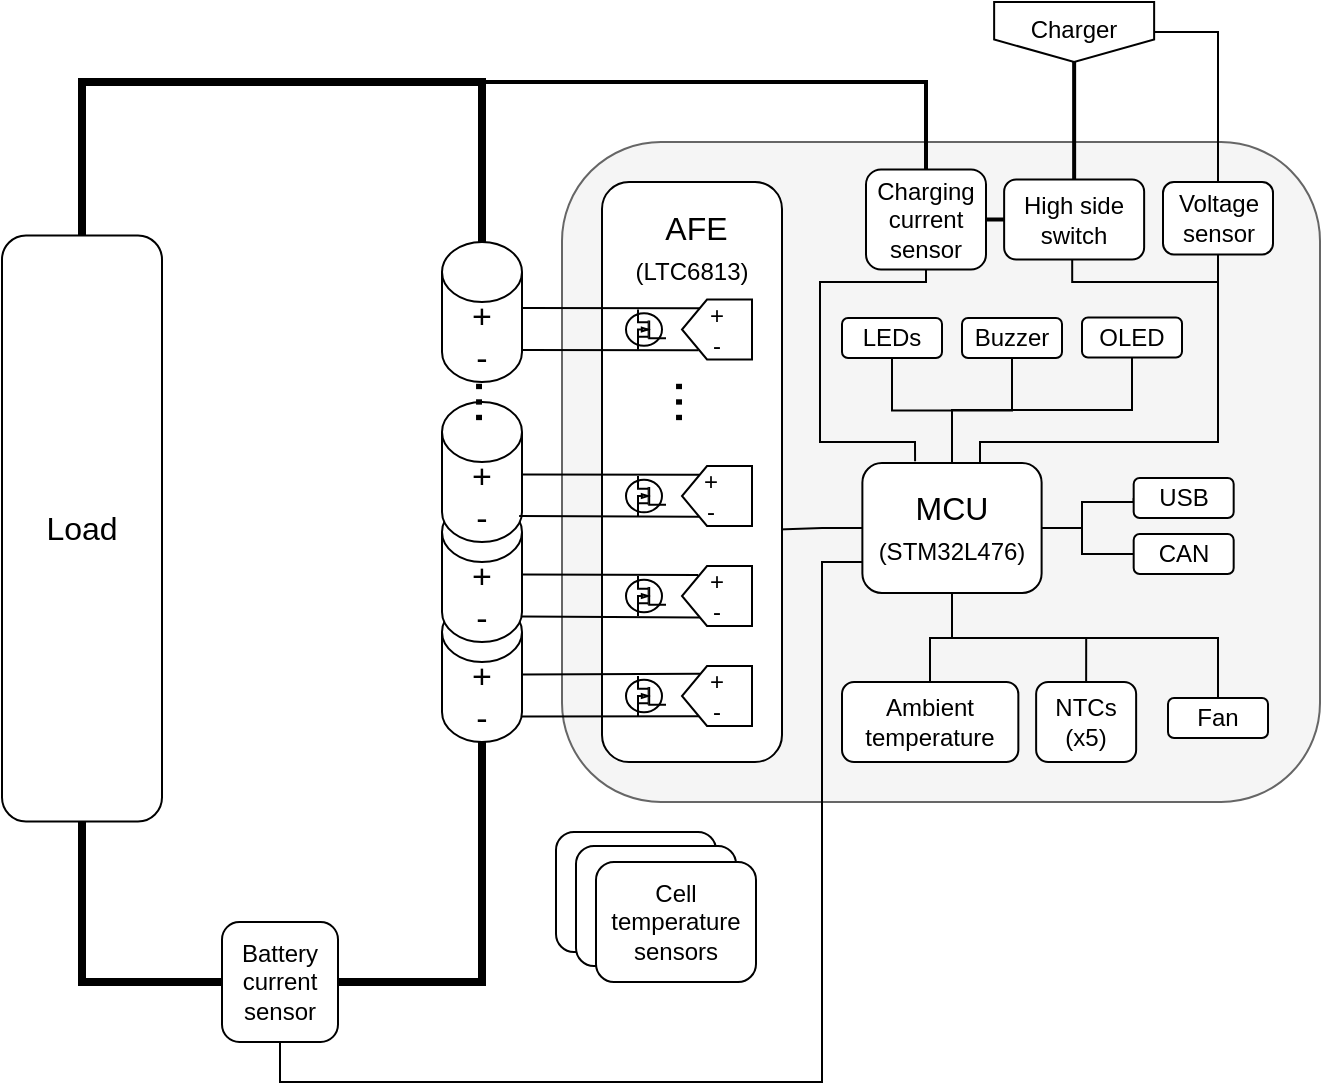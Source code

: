 <mxfile version="23.0.2" type="device">
  <diagram name="Page-1" id="EQJyJkfQMdv3somNTGk6">
    <mxGraphModel dx="1533" dy="399" grid="1" gridSize="10" guides="1" tooltips="1" connect="1" arrows="1" fold="1" page="1" pageScale="1" pageWidth="850" pageHeight="1100" math="0" shadow="0">
      <root>
        <mxCell id="0" />
        <mxCell id="1" parent="0" />
        <mxCell id="3wv0DajLx1wPOdPRmN7i-8" value="" style="rounded=1;whiteSpace=wrap;html=1;fillColor=#f5f5f5;strokeColor=#666666;fontColor=#333333;" parent="1" vertex="1">
          <mxGeometry x="10" y="170" width="379" height="330" as="geometry" />
        </mxCell>
        <mxCell id="TeZvGwJzhUlr74pMuj6Z-2" value="&lt;font style=&quot;font-size: 17px;&quot;&gt;+&lt;br style=&quot;border-color: var(--border-color);&quot;&gt;-&lt;/font&gt;" style="shape=cylinder3;whiteSpace=wrap;html=1;boundedLbl=1;backgroundOutline=1;size=15;" parent="1" vertex="1">
          <mxGeometry x="-50" y="400" width="40" height="70" as="geometry" />
        </mxCell>
        <mxCell id="TeZvGwJzhUlr74pMuj6Z-4" value="&lt;font style=&quot;font-size: 17px;&quot;&gt;+&lt;br style=&quot;border-color: var(--border-color);&quot;&gt;-&lt;/font&gt;" style="shape=cylinder3;whiteSpace=wrap;html=1;boundedLbl=1;backgroundOutline=1;size=15;" parent="1" vertex="1">
          <mxGeometry x="-50" y="350" width="40" height="70" as="geometry" />
        </mxCell>
        <mxCell id="TeZvGwJzhUlr74pMuj6Z-5" value="&lt;font style=&quot;font-size: 17px;&quot;&gt;+&lt;br style=&quot;border-color: var(--border-color);&quot;&gt;-&lt;/font&gt;" style="shape=cylinder3;whiteSpace=wrap;html=1;boundedLbl=1;backgroundOutline=1;size=15;" parent="1" vertex="1">
          <mxGeometry x="-50" y="300" width="40" height="70" as="geometry" />
        </mxCell>
        <mxCell id="TeZvGwJzhUlr74pMuj6Z-6" value="&lt;font style=&quot;font-size: 28px;&quot;&gt;...&lt;/font&gt;" style="text;html=1;strokeColor=none;fillColor=none;align=center;verticalAlign=middle;whiteSpace=wrap;rounded=0;rotation=-90;" parent="1" vertex="1">
          <mxGeometry x="-60" y="292.5" width="40" height="15" as="geometry" />
        </mxCell>
        <mxCell id="TeZvGwJzhUlr74pMuj6Z-7" value="&lt;font style=&quot;font-size: 17px;&quot;&gt;+&lt;br&gt;-&lt;/font&gt;" style="shape=cylinder3;whiteSpace=wrap;html=1;boundedLbl=1;backgroundOutline=1;size=15;" parent="1" vertex="1">
          <mxGeometry x="-50" y="220" width="40" height="70" as="geometry" />
        </mxCell>
        <mxCell id="rOv4unldxosovvvKGmgh-10" style="edgeStyle=orthogonalEdgeStyle;rounded=0;orthogonalLoop=1;jettySize=auto;html=1;entryX=0.5;entryY=1;entryDx=0;entryDy=0;endArrow=none;endFill=0;" parent="1" source="mOUoje14_cyd4yB3jaxS-1" target="PAm2uFlAgmHI_0X1vEtF-1" edge="1">
          <mxGeometry relative="1" as="geometry" />
        </mxCell>
        <mxCell id="rOv4unldxosovvvKGmgh-11" style="edgeStyle=orthogonalEdgeStyle;rounded=0;orthogonalLoop=1;jettySize=auto;html=1;endArrow=none;endFill=0;" parent="1" source="mOUoje14_cyd4yB3jaxS-1" target="R5DXyjySxLFlA9eX8ngf-1" edge="1">
          <mxGeometry relative="1" as="geometry" />
        </mxCell>
        <mxCell id="rOv4unldxosovvvKGmgh-12" style="edgeStyle=orthogonalEdgeStyle;rounded=0;orthogonalLoop=1;jettySize=auto;html=1;endArrow=none;endFill=0;exitX=1;exitY=0.5;exitDx=0;exitDy=0;entryX=0;entryY=0.5;entryDx=0;entryDy=0;" parent="1" source="mOUoje14_cyd4yB3jaxS-1" target="4OLsYMQMICfBBXzMfYlJ-3" edge="1">
          <mxGeometry relative="1" as="geometry">
            <mxPoint x="249.81" y="348.007" as="sourcePoint" />
            <mxPoint x="286.68" y="340" as="targetPoint" />
            <Array as="points">
              <mxPoint x="270" y="363" />
              <mxPoint x="270" y="350" />
              <mxPoint x="296" y="350" />
            </Array>
          </mxGeometry>
        </mxCell>
        <mxCell id="rOv4unldxosovvvKGmgh-13" style="edgeStyle=orthogonalEdgeStyle;rounded=0;orthogonalLoop=1;jettySize=auto;html=1;endArrow=none;endFill=0;" parent="1" source="mOUoje14_cyd4yB3jaxS-1" target="mOUoje14_cyd4yB3jaxS-90" edge="1">
          <mxGeometry relative="1" as="geometry">
            <mxPoint x="204.943" y="425" as="targetPoint" />
            <Array as="points">
              <mxPoint x="205" y="418" />
              <mxPoint x="194" y="418" />
            </Array>
          </mxGeometry>
        </mxCell>
        <mxCell id="rOv4unldxosovvvKGmgh-16" style="edgeStyle=orthogonalEdgeStyle;rounded=0;orthogonalLoop=1;jettySize=auto;html=1;endArrow=none;endFill=0;" parent="1" source="mOUoje14_cyd4yB3jaxS-1" target="4OLsYMQMICfBBXzMfYlJ-18" edge="1">
          <mxGeometry relative="1" as="geometry">
            <Array as="points">
              <mxPoint x="219" y="320" />
              <mxPoint x="338" y="320" />
            </Array>
            <mxPoint x="115.52" y="251.08" as="targetPoint" />
          </mxGeometry>
        </mxCell>
        <mxCell id="rOv4unldxosovvvKGmgh-21" style="edgeStyle=orthogonalEdgeStyle;rounded=0;orthogonalLoop=1;jettySize=auto;html=1;endArrow=none;endFill=0;" parent="1" source="mOUoje14_cyd4yB3jaxS-1" target="mOUoje14_cyd4yB3jaxS-92" edge="1">
          <mxGeometry relative="1" as="geometry">
            <Array as="points">
              <mxPoint x="140" y="380" />
              <mxPoint x="140" y="640" />
              <mxPoint x="-131" y="640" />
            </Array>
            <mxPoint x="170" y="530" as="sourcePoint" />
          </mxGeometry>
        </mxCell>
        <mxCell id="IOinGAKgZoLSvKj5LpSs-5" style="edgeStyle=orthogonalEdgeStyle;rounded=0;orthogonalLoop=1;jettySize=auto;html=1;endArrow=none;endFill=0;exitX=1;exitY=0.5;exitDx=0;exitDy=0;entryX=0;entryY=0.5;entryDx=0;entryDy=0;" parent="1" source="mOUoje14_cyd4yB3jaxS-1" target="4OLsYMQMICfBBXzMfYlJ-7" edge="1">
          <mxGeometry relative="1" as="geometry">
            <mxPoint x="249.81" y="348.007" as="sourcePoint" />
            <Array as="points">
              <mxPoint x="270" y="363" />
              <mxPoint x="270" y="376" />
            </Array>
          </mxGeometry>
        </mxCell>
        <mxCell id="IOinGAKgZoLSvKj5LpSs-6" style="edgeStyle=orthogonalEdgeStyle;rounded=0;orthogonalLoop=1;jettySize=auto;html=1;endArrow=none;endFill=0;exitX=0.5;exitY=1;exitDx=0;exitDy=0;entryX=0.5;entryY=0;entryDx=0;entryDy=0;" parent="1" source="mOUoje14_cyd4yB3jaxS-1" target="4OLsYMQMICfBBXzMfYlJ-23" edge="1">
          <mxGeometry relative="1" as="geometry">
            <mxPoint x="250" y="408" as="sourcePoint" />
            <Array as="points">
              <mxPoint x="205" y="418" />
              <mxPoint x="272" y="418" />
            </Array>
          </mxGeometry>
        </mxCell>
        <mxCell id="IOinGAKgZoLSvKj5LpSs-7" style="edgeStyle=orthogonalEdgeStyle;rounded=0;orthogonalLoop=1;jettySize=auto;html=1;endArrow=none;endFill=0;exitX=0.5;exitY=1;exitDx=0;exitDy=0;entryX=0.5;entryY=0;entryDx=0;entryDy=0;" parent="1" source="mOUoje14_cyd4yB3jaxS-1" target="rOv4unldxosovvvKGmgh-15" edge="1">
          <mxGeometry relative="1" as="geometry">
            <Array as="points">
              <mxPoint x="205" y="418" />
              <mxPoint x="338" y="418" />
            </Array>
          </mxGeometry>
        </mxCell>
        <mxCell id="BMK3jlywx2P-SKQsaoPg-2" style="edgeStyle=orthogonalEdgeStyle;rounded=0;orthogonalLoop=1;jettySize=auto;html=1;endArrow=none;endFill=0;" parent="1" source="mOUoje14_cyd4yB3jaxS-1" target="BMK3jlywx2P-SKQsaoPg-1" edge="1">
          <mxGeometry relative="1" as="geometry">
            <mxPoint x="205" y="326.5" as="sourcePoint" />
            <mxPoint x="295" y="273.75" as="targetPoint" />
            <Array as="points">
              <mxPoint x="205" y="304" />
              <mxPoint x="295" y="304" />
            </Array>
          </mxGeometry>
        </mxCell>
        <mxCell id="1AQ6WkJMX0u51MozSQrl-1" style="edgeStyle=orthogonalEdgeStyle;rounded=0;orthogonalLoop=1;jettySize=auto;html=1;entryX=0.98;entryY=0.599;entryDx=0;entryDy=0;endArrow=none;endFill=0;entryPerimeter=0;" parent="1" source="mOUoje14_cyd4yB3jaxS-1" target="mOUoje14_cyd4yB3jaxS-8" edge="1">
          <mxGeometry relative="1" as="geometry" />
        </mxCell>
        <mxCell id="mOUoje14_cyd4yB3jaxS-1" value="MCU&lt;br&gt;&lt;font style=&quot;font-size: 12px;&quot;&gt;(STM32L476)&lt;/font&gt;" style="rounded=1;whiteSpace=wrap;html=1;fontSize=16;" parent="1" vertex="1">
          <mxGeometry x="160.19" y="330.5" width="89.62" height="65" as="geometry" />
        </mxCell>
        <mxCell id="mOUoje14_cyd4yB3jaxS-8" value="" style="rounded=1;whiteSpace=wrap;html=1;fontSize=16;" parent="1" vertex="1">
          <mxGeometry x="30" y="190" width="90" height="290" as="geometry" />
        </mxCell>
        <mxCell id="mOUoje14_cyd4yB3jaxS-7" value="&lt;font style=&quot;font-size: 28px;&quot;&gt;...&lt;/font&gt;" style="text;html=1;strokeColor=none;fillColor=none;align=center;verticalAlign=middle;whiteSpace=wrap;rounded=0;rotation=-90;" parent="1" vertex="1">
          <mxGeometry x="30" y="285" width="60" height="30" as="geometry" />
        </mxCell>
        <mxCell id="mOUoje14_cyd4yB3jaxS-12" value="" style="verticalLabelPosition=bottom;shadow=0;dashed=0;align=center;html=1;verticalAlign=top;shape=mxgraph.electrical.mosfets1.n-channel_mosfet_1;fontSize=16;flipH=1;" parent="1" vertex="1">
          <mxGeometry x="42" y="253.75" width="20" height="20" as="geometry" />
        </mxCell>
        <mxCell id="mOUoje14_cyd4yB3jaxS-14" value="" style="endArrow=none;html=1;rounded=0;fontSize=16;exitX=1;exitY=1;exitDx=0;exitDy=-15;exitPerimeter=0;entryX=0.739;entryY=0.147;entryDx=0;entryDy=0;entryPerimeter=0;" parent="1" target="mOUoje14_cyd4yB3jaxS-87" edge="1">
          <mxGeometry width="50" height="50" relative="1" as="geometry">
            <mxPoint x="-10" y="253" as="sourcePoint" />
            <mxPoint x="76.895" y="252.434" as="targetPoint" />
          </mxGeometry>
        </mxCell>
        <mxCell id="mOUoje14_cyd4yB3jaxS-18" value="" style="endArrow=none;html=1;rounded=0;fontSize=16;exitX=1;exitY=1;exitDx=0;exitDy=-15;exitPerimeter=0;entryX=0.763;entryY=0.845;entryDx=0;entryDy=0;entryPerimeter=0;" parent="1" target="mOUoje14_cyd4yB3jaxS-87" edge="1">
          <mxGeometry width="50" height="50" relative="1" as="geometry">
            <mxPoint x="-10" y="274" as="sourcePoint" />
            <mxPoint x="76.895" y="274.054" as="targetPoint" />
          </mxGeometry>
        </mxCell>
        <mxCell id="mOUoje14_cyd4yB3jaxS-49" value="&amp;nbsp;AFE&lt;br&gt;&lt;font style=&quot;font-size: 12px;&quot;&gt;(LTC6813)&lt;/font&gt;" style="text;html=1;strokeColor=none;fillColor=none;align=center;verticalAlign=middle;whiteSpace=wrap;rounded=0;fontSize=16;" parent="1" vertex="1">
          <mxGeometry x="40" y="197.5" width="70" height="51.25" as="geometry" />
        </mxCell>
        <mxCell id="mOUoje14_cyd4yB3jaxS-66" value="" style="verticalLabelPosition=bottom;shadow=0;dashed=0;align=center;html=1;verticalAlign=top;shape=mxgraph.electrical.mosfets1.n-channel_mosfet_1;fontSize=16;flipH=1;" parent="1" vertex="1">
          <mxGeometry x="42" y="337" width="20" height="20" as="geometry" />
        </mxCell>
        <mxCell id="mOUoje14_cyd4yB3jaxS-69" value="" style="verticalLabelPosition=bottom;shadow=0;dashed=0;align=center;html=1;verticalAlign=top;shape=mxgraph.electrical.abstract.dac;fontSize=16;fillColor=#ffffff;flipH=1;" parent="1" vertex="1">
          <mxGeometry x="70" y="332" width="35" height="30" as="geometry" />
        </mxCell>
        <mxCell id="mOUoje14_cyd4yB3jaxS-70" value="" style="verticalLabelPosition=bottom;shadow=0;dashed=0;align=center;html=1;verticalAlign=top;shape=mxgraph.electrical.mosfets1.n-channel_mosfet_1;fontSize=16;flipH=1;" parent="1" vertex="1">
          <mxGeometry x="42" y="387" width="20" height="20" as="geometry" />
        </mxCell>
        <mxCell id="mOUoje14_cyd4yB3jaxS-71" value="" style="endArrow=none;html=1;rounded=0;fontSize=16;exitX=1;exitY=1;exitDx=0;exitDy=-15;exitPerimeter=0;entryX=0.768;entryY=0.151;entryDx=0;entryDy=0;entryPerimeter=0;" parent="1" target="mOUoje14_cyd4yB3jaxS-85" edge="1">
          <mxGeometry width="50" height="50" relative="1" as="geometry">
            <mxPoint x="-10" y="386.25" as="sourcePoint" />
            <mxPoint x="76.895" y="385.684" as="targetPoint" />
          </mxGeometry>
        </mxCell>
        <mxCell id="mOUoje14_cyd4yB3jaxS-72" value="" style="endArrow=none;html=1;rounded=0;fontSize=16;exitX=1;exitY=1;exitDx=0;exitDy=-15;exitPerimeter=0;entryX=0.744;entryY=0.859;entryDx=0;entryDy=0;entryPerimeter=0;" parent="1" target="mOUoje14_cyd4yB3jaxS-85" edge="1">
          <mxGeometry width="50" height="50" relative="1" as="geometry">
            <mxPoint x="-10" y="407.25" as="sourcePoint" />
            <mxPoint x="76.895" y="407.304" as="targetPoint" />
          </mxGeometry>
        </mxCell>
        <mxCell id="mOUoje14_cyd4yB3jaxS-74" value="" style="verticalLabelPosition=bottom;shadow=0;dashed=0;align=center;html=1;verticalAlign=top;shape=mxgraph.electrical.mosfets1.n-channel_mosfet_1;fontSize=16;flipH=1;" parent="1" vertex="1">
          <mxGeometry x="42" y="437" width="20" height="20" as="geometry" />
        </mxCell>
        <mxCell id="mOUoje14_cyd4yB3jaxS-75" value="" style="endArrow=none;html=1;rounded=0;fontSize=16;exitX=1;exitY=1;exitDx=0;exitDy=-15;exitPerimeter=0;entryX=0.741;entryY=0.131;entryDx=0;entryDy=0;entryPerimeter=0;" parent="1" target="mOUoje14_cyd4yB3jaxS-83" edge="1">
          <mxGeometry width="50" height="50" relative="1" as="geometry">
            <mxPoint x="-10" y="436.25" as="sourcePoint" />
            <mxPoint x="76.895" y="435.684" as="targetPoint" />
          </mxGeometry>
        </mxCell>
        <mxCell id="mOUoje14_cyd4yB3jaxS-76" value="" style="endArrow=none;html=1;rounded=0;fontSize=16;exitX=1;exitY=1;exitDx=0;exitDy=-15;exitPerimeter=0;entryX=0.756;entryY=0.839;entryDx=0;entryDy=0;entryPerimeter=0;" parent="1" target="mOUoje14_cyd4yB3jaxS-83" edge="1">
          <mxGeometry width="50" height="50" relative="1" as="geometry">
            <mxPoint x="-10" y="457.25" as="sourcePoint" />
            <mxPoint x="76.895" y="457.304" as="targetPoint" />
          </mxGeometry>
        </mxCell>
        <mxCell id="mOUoje14_cyd4yB3jaxS-78" value="" style="endArrow=none;html=1;rounded=0;fontSize=16;exitX=1;exitY=1;exitDx=0;exitDy=-15;exitPerimeter=0;entryX=0.754;entryY=0.146;entryDx=0;entryDy=0;entryPerimeter=0;" parent="1" target="mOUoje14_cyd4yB3jaxS-69" edge="1">
          <mxGeometry width="50" height="50" relative="1" as="geometry">
            <mxPoint x="-10" y="336.25" as="sourcePoint" />
            <mxPoint x="76.895" y="335.684" as="targetPoint" />
          </mxGeometry>
        </mxCell>
        <mxCell id="mOUoje14_cyd4yB3jaxS-79" value="" style="endArrow=none;html=1;rounded=0;fontSize=16;exitX=1.014;exitY=0.814;exitDx=0;exitDy=0;exitPerimeter=0;entryX=0.754;entryY=0.846;entryDx=0;entryDy=0;entryPerimeter=0;" parent="1" target="mOUoje14_cyd4yB3jaxS-69" edge="1">
          <mxGeometry width="50" height="50" relative="1" as="geometry">
            <mxPoint x="-11.44" y="356.98" as="sourcePoint" />
            <mxPoint x="72.305" y="357.0" as="targetPoint" />
          </mxGeometry>
        </mxCell>
        <mxCell id="mOUoje14_cyd4yB3jaxS-80" value="&lt;p style=&quot;line-height: 60%; font-size: 12px;&quot;&gt;&lt;/p&gt;&lt;blockquote style=&quot;margin: 0px 0px 0px 40px; border: none; padding: 0px; font-size: 12px;&quot;&gt;&lt;/blockquote&gt;&lt;span style=&quot;font-size: 12px; background-color: initial;&quot;&gt;+&lt;/span&gt;&lt;br style=&quot;font-size: 12px;&quot;&gt;&lt;font style=&quot;font-size: 12px;&quot;&gt;-&lt;/font&gt;&lt;p style=&quot;font-size: 12px;&quot;&gt;&lt;/p&gt;" style="text;html=1;strokeColor=none;fillColor=none;align=center;verticalAlign=middle;whiteSpace=wrap;rounded=0;fontSize=12;" parent="1" vertex="1">
          <mxGeometry x="77.5" y="332" width="12.5" height="30" as="geometry" />
        </mxCell>
        <mxCell id="mOUoje14_cyd4yB3jaxS-83" value="" style="verticalLabelPosition=bottom;shadow=0;dashed=0;align=center;html=1;verticalAlign=top;shape=mxgraph.electrical.abstract.dac;fontSize=16;fillColor=#ffffff;flipH=1;" parent="1" vertex="1">
          <mxGeometry x="70" y="432" width="35" height="30" as="geometry" />
        </mxCell>
        <mxCell id="mOUoje14_cyd4yB3jaxS-84" value="&lt;p style=&quot;line-height: 60%; font-size: 12px;&quot;&gt;&lt;/p&gt;&lt;blockquote style=&quot;margin: 0px 0px 0px 40px; border: none; padding: 0px; font-size: 12px;&quot;&gt;&lt;/blockquote&gt;&lt;span style=&quot;font-size: 12px; background-color: initial;&quot;&gt;+&lt;/span&gt;&lt;br style=&quot;font-size: 12px;&quot;&gt;&lt;font style=&quot;font-size: 12px;&quot;&gt;-&lt;/font&gt;&lt;p style=&quot;font-size: 12px;&quot;&gt;&lt;/p&gt;" style="text;html=1;strokeColor=none;fillColor=none;align=center;verticalAlign=middle;whiteSpace=wrap;rounded=0;fontSize=12;" parent="1" vertex="1">
          <mxGeometry x="81.25" y="432" width="12.5" height="30" as="geometry" />
        </mxCell>
        <mxCell id="mOUoje14_cyd4yB3jaxS-85" value="" style="verticalLabelPosition=bottom;shadow=0;dashed=0;align=center;html=1;verticalAlign=top;shape=mxgraph.electrical.abstract.dac;fontSize=16;fillColor=#ffffff;flipH=1;" parent="1" vertex="1">
          <mxGeometry x="70" y="382" width="35" height="30" as="geometry" />
        </mxCell>
        <mxCell id="mOUoje14_cyd4yB3jaxS-86" value="&lt;p style=&quot;line-height: 60%; font-size: 12px;&quot;&gt;&lt;/p&gt;&lt;blockquote style=&quot;margin: 0px 0px 0px 40px; border: none; padding: 0px; font-size: 12px;&quot;&gt;&lt;/blockquote&gt;&lt;span style=&quot;font-size: 12px; background-color: initial;&quot;&gt;+&lt;/span&gt;&lt;br style=&quot;font-size: 12px;&quot;&gt;&lt;font style=&quot;font-size: 12px;&quot;&gt;-&lt;/font&gt;&lt;p style=&quot;font-size: 12px;&quot;&gt;&lt;/p&gt;" style="text;html=1;strokeColor=none;fillColor=none;align=center;verticalAlign=middle;whiteSpace=wrap;rounded=0;fontSize=12;" parent="1" vertex="1">
          <mxGeometry x="81.25" y="382" width="12.5" height="30" as="geometry" />
        </mxCell>
        <mxCell id="mOUoje14_cyd4yB3jaxS-87" value="" style="verticalLabelPosition=bottom;shadow=0;dashed=0;align=center;html=1;verticalAlign=top;shape=mxgraph.electrical.abstract.dac;fontSize=16;fillColor=#ffffff;flipH=1;" parent="1" vertex="1">
          <mxGeometry x="70" y="248.75" width="35" height="30" as="geometry" />
        </mxCell>
        <mxCell id="mOUoje14_cyd4yB3jaxS-88" value="&lt;p style=&quot;line-height: 60%; font-size: 12px;&quot;&gt;&lt;/p&gt;&lt;blockquote style=&quot;margin: 0px 0px 0px 40px; border: none; padding: 0px; font-size: 12px;&quot;&gt;&lt;/blockquote&gt;&lt;span style=&quot;font-size: 12px; background-color: initial;&quot;&gt;+&lt;/span&gt;&lt;br style=&quot;font-size: 12px;&quot;&gt;&lt;font style=&quot;font-size: 12px;&quot;&gt;-&lt;/font&gt;&lt;p style=&quot;font-size: 12px;&quot;&gt;&lt;/p&gt;" style="text;html=1;strokeColor=none;fillColor=none;align=center;verticalAlign=middle;whiteSpace=wrap;rounded=0;fontSize=12;" parent="1" vertex="1">
          <mxGeometry x="81.25" y="248.75" width="12.5" height="30" as="geometry" />
        </mxCell>
        <mxCell id="mOUoje14_cyd4yB3jaxS-95" style="edgeStyle=orthogonalEdgeStyle;rounded=0;orthogonalLoop=1;jettySize=auto;html=1;fontSize=12;endArrow=none;endFill=0;strokeWidth=4;entryX=0.5;entryY=1;entryDx=0;entryDy=0;entryPerimeter=0;exitX=1;exitY=0.5;exitDx=0;exitDy=0;" parent="1" source="mOUoje14_cyd4yB3jaxS-92" target="TeZvGwJzhUlr74pMuj6Z-2" edge="1">
          <mxGeometry relative="1" as="geometry">
            <Array as="points">
              <mxPoint x="-30" y="590" />
            </Array>
            <mxPoint x="-121.0" y="600" as="sourcePoint" />
            <mxPoint x="-30" y="480" as="targetPoint" />
          </mxGeometry>
        </mxCell>
        <mxCell id="IOinGAKgZoLSvKj5LpSs-2" style="edgeStyle=orthogonalEdgeStyle;rounded=0;orthogonalLoop=1;jettySize=auto;html=1;entryX=0.5;entryY=1;entryDx=0;entryDy=0;endArrow=none;endFill=0;strokeWidth=4;" parent="1" source="mOUoje14_cyd4yB3jaxS-92" target="4OLsYMQMICfBBXzMfYlJ-15" edge="1">
          <mxGeometry relative="1" as="geometry" />
        </mxCell>
        <mxCell id="mOUoje14_cyd4yB3jaxS-92" value="Battery&lt;br&gt;current&lt;br&gt;sensor" style="rounded=1;whiteSpace=wrap;html=1;fontSize=12;fillColor=#ffffff;" parent="1" vertex="1">
          <mxGeometry x="-160" y="560" width="58" height="60" as="geometry" />
        </mxCell>
        <mxCell id="4OLsYMQMICfBBXzMfYlJ-16" style="edgeStyle=orthogonalEdgeStyle;rounded=0;orthogonalLoop=1;jettySize=auto;html=1;fontSize=16;endArrow=none;endFill=0;strokeWidth=2;entryX=0.5;entryY=0;entryDx=0;entryDy=0;entryPerimeter=0;exitX=0.5;exitY=0;exitDx=0;exitDy=0;" parent="1" source="sO5SA49bSD7Gtyw2qVEJ-2" target="TeZvGwJzhUlr74pMuj6Z-7" edge="1">
          <mxGeometry relative="1" as="geometry">
            <mxPoint x="-90" y="180" as="targetPoint" />
            <Array as="points">
              <mxPoint x="192" y="140" />
              <mxPoint x="-30" y="140" />
            </Array>
            <mxPoint x="170" y="140" as="sourcePoint" />
          </mxGeometry>
        </mxCell>
        <mxCell id="4OLsYMQMICfBBXzMfYlJ-15" value="Load" style="rounded=1;whiteSpace=wrap;html=1;fontSize=16;" parent="1" vertex="1">
          <mxGeometry x="-270" y="216.75" width="80" height="293" as="geometry" />
        </mxCell>
        <mxCell id="R5DXyjySxLFlA9eX8ngf-1" value="Buzzer" style="rounded=1;whiteSpace=wrap;html=1;fontSize=12;" parent="1" vertex="1">
          <mxGeometry x="210.0" y="258" width="50" height="20" as="geometry" />
        </mxCell>
        <mxCell id="PAm2uFlAgmHI_0X1vEtF-1" value="LEDs" style="rounded=1;whiteSpace=wrap;html=1;fontSize=12;" parent="1" vertex="1">
          <mxGeometry x="150" y="258" width="50" height="20" as="geometry" />
        </mxCell>
        <mxCell id="4OLsYMQMICfBBXzMfYlJ-3" value="USB" style="rounded=1;whiteSpace=wrap;html=1;" parent="1" vertex="1">
          <mxGeometry x="295.84" y="338" width="50" height="20" as="geometry" />
        </mxCell>
        <mxCell id="4OLsYMQMICfBBXzMfYlJ-7" value="CAN" style="rounded=1;whiteSpace=wrap;html=1;fontSize=12;" parent="1" vertex="1">
          <mxGeometry x="295.84" y="366" width="50" height="20" as="geometry" />
        </mxCell>
        <mxCell id="4OLsYMQMICfBBXzMfYlJ-18" value="Voltage sensor" style="rounded=1;whiteSpace=wrap;html=1;" parent="1" vertex="1">
          <mxGeometry x="310.5" y="190" width="55" height="36.25" as="geometry" />
        </mxCell>
        <mxCell id="IOinGAKgZoLSvKj5LpSs-8" style="edgeStyle=orthogonalEdgeStyle;rounded=0;orthogonalLoop=1;jettySize=auto;html=1;endArrow=none;endFill=0;" parent="1" edge="1">
          <mxGeometry relative="1" as="geometry">
            <Array as="points">
              <mxPoint x="265" y="240" />
              <mxPoint x="338" y="240" />
              <mxPoint x="338" y="320" />
              <mxPoint x="219" y="320" />
              <mxPoint x="219" y="330" />
            </Array>
            <mxPoint x="265.1" y="228.75" as="sourcePoint" />
            <mxPoint x="204" y="330.5" as="targetPoint" />
          </mxGeometry>
        </mxCell>
        <mxCell id="IOinGAKgZoLSvKj5LpSs-13" style="edgeStyle=orthogonalEdgeStyle;rounded=0;orthogonalLoop=1;jettySize=auto;html=1;endArrow=none;endFill=0;strokeWidth=2;" parent="1" source="4OLsYMQMICfBBXzMfYlJ-14" target="sO5SA49bSD7Gtyw2qVEJ-2" edge="1">
          <mxGeometry relative="1" as="geometry" />
        </mxCell>
        <mxCell id="4OLsYMQMICfBBXzMfYlJ-14" value="High side switch" style="rounded=1;whiteSpace=wrap;html=1;fontSize=12;" parent="1" vertex="1">
          <mxGeometry x="231.07" y="188.75" width="70" height="40" as="geometry" />
        </mxCell>
        <mxCell id="RILDAGFuDdTJ5aRbCR4D-3" style="edgeStyle=orthogonalEdgeStyle;rounded=0;orthogonalLoop=1;jettySize=auto;html=1;entryX=0.294;entryY=-0.014;entryDx=0;entryDy=0;entryPerimeter=0;endArrow=none;endFill=0;" parent="1" source="sO5SA49bSD7Gtyw2qVEJ-2" target="mOUoje14_cyd4yB3jaxS-1" edge="1">
          <mxGeometry relative="1" as="geometry">
            <Array as="points">
              <mxPoint x="192" y="240" />
              <mxPoint x="139" y="240" />
              <mxPoint x="139" y="320" />
              <mxPoint x="187" y="320" />
            </Array>
          </mxGeometry>
        </mxCell>
        <mxCell id="sO5SA49bSD7Gtyw2qVEJ-2" value="Charging current sensor" style="rounded=1;whiteSpace=wrap;html=1;" parent="1" vertex="1">
          <mxGeometry x="162" y="183.75" width="60" height="50" as="geometry" />
        </mxCell>
        <mxCell id="4OLsYMQMICfBBXzMfYlJ-23" value="NTCs (x5)" style="rounded=1;whiteSpace=wrap;html=1;fontSize=12;fillColor=#ffffff;" parent="1" vertex="1">
          <mxGeometry x="247.07" y="440" width="50" height="40" as="geometry" />
        </mxCell>
        <mxCell id="mOUoje14_cyd4yB3jaxS-90" value="Ambient temperature" style="rounded=1;whiteSpace=wrap;html=1;fontSize=12;fillColor=#ffffff;" parent="1" vertex="1">
          <mxGeometry x="150.003" y="440" width="88.165" height="40" as="geometry" />
        </mxCell>
        <mxCell id="rOv4unldxosovvvKGmgh-15" value="Fan" style="rounded=1;whiteSpace=wrap;html=1;fontSize=12;fillColor=#ffffff;" parent="1" vertex="1">
          <mxGeometry x="313.005" y="448" width="50" height="20" as="geometry" />
        </mxCell>
        <mxCell id="IOinGAKgZoLSvKj5LpSs-11" style="edgeStyle=orthogonalEdgeStyle;rounded=0;orthogonalLoop=1;jettySize=auto;html=1;endArrow=none;endFill=0;" parent="1" source="IOinGAKgZoLSvKj5LpSs-9" target="4OLsYMQMICfBBXzMfYlJ-18" edge="1">
          <mxGeometry relative="1" as="geometry" />
        </mxCell>
        <mxCell id="IOinGAKgZoLSvKj5LpSs-12" style="edgeStyle=orthogonalEdgeStyle;rounded=0;orthogonalLoop=1;jettySize=auto;html=1;entryX=0.5;entryY=0;entryDx=0;entryDy=0;endArrow=none;endFill=0;strokeWidth=2;exitX=0.5;exitY=1;exitDx=0;exitDy=0;" parent="1" source="IOinGAKgZoLSvKj5LpSs-9" target="4OLsYMQMICfBBXzMfYlJ-14" edge="1">
          <mxGeometry relative="1" as="geometry" />
        </mxCell>
        <mxCell id="IOinGAKgZoLSvKj5LpSs-9" value="Charger" style="shape=offPageConnector;whiteSpace=wrap;html=1;verticalAlign=top;" parent="1" vertex="1">
          <mxGeometry x="226.07" y="100" width="80" height="30" as="geometry" />
        </mxCell>
        <mxCell id="BMK3jlywx2P-SKQsaoPg-1" value="OLED" style="rounded=1;whiteSpace=wrap;html=1;fontSize=12;" parent="1" vertex="1">
          <mxGeometry x="270.0" y="257.75" width="50" height="20" as="geometry" />
        </mxCell>
        <mxCell id="3wv0DajLx1wPOdPRmN7i-3" value="" style="edgeStyle=orthogonalEdgeStyle;rounded=0;orthogonalLoop=1;jettySize=auto;html=1;exitX=0.5;exitY=0;exitDx=0;exitDy=0;fontSize=16;endArrow=none;endFill=0;strokeWidth=4;entryX=0.5;entryY=0;entryDx=0;entryDy=0;entryPerimeter=0;" parent="1" source="4OLsYMQMICfBBXzMfYlJ-15" target="TeZvGwJzhUlr74pMuj6Z-7" edge="1">
          <mxGeometry relative="1" as="geometry">
            <mxPoint x="-30" y="220" as="targetPoint" />
            <Array as="points">
              <mxPoint x="-230" y="140" />
              <mxPoint x="-30" y="140" />
            </Array>
            <mxPoint x="-230" y="189" as="sourcePoint" />
          </mxGeometry>
        </mxCell>
        <mxCell id="3wv0DajLx1wPOdPRmN7i-5" value="" style="rounded=1;whiteSpace=wrap;html=1;fontSize=12;fillColor=#ffffff;" parent="1" vertex="1">
          <mxGeometry x="7" y="515" width="80" height="60" as="geometry" />
        </mxCell>
        <mxCell id="3wv0DajLx1wPOdPRmN7i-6" value="" style="rounded=1;whiteSpace=wrap;html=1;fontSize=12;fillColor=#ffffff;" parent="1" vertex="1">
          <mxGeometry x="17" y="522" width="80" height="60" as="geometry" />
        </mxCell>
        <mxCell id="3wv0DajLx1wPOdPRmN7i-7" value="Cell temperature sensors" style="rounded=1;whiteSpace=wrap;html=1;fontSize=12;fillColor=#ffffff;" parent="1" vertex="1">
          <mxGeometry x="27" y="530" width="80" height="60" as="geometry" />
        </mxCell>
      </root>
    </mxGraphModel>
  </diagram>
</mxfile>
